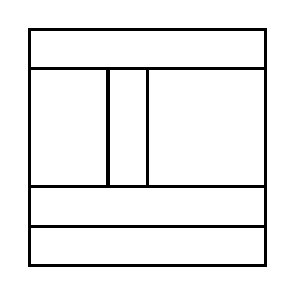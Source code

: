 \begin{tikzpicture}[very thick, scale=.5]
    \draw (0,5) rectangle (6,6);
    \draw (0,2) rectangle (2,5);
    \draw (2,2) rectangle (3,5);
    \draw (3,2) rectangle (6,5);
    \draw (0,1) rectangle (6,2);
    \draw (0,0) rectangle (6,1);
\end{tikzpicture}
